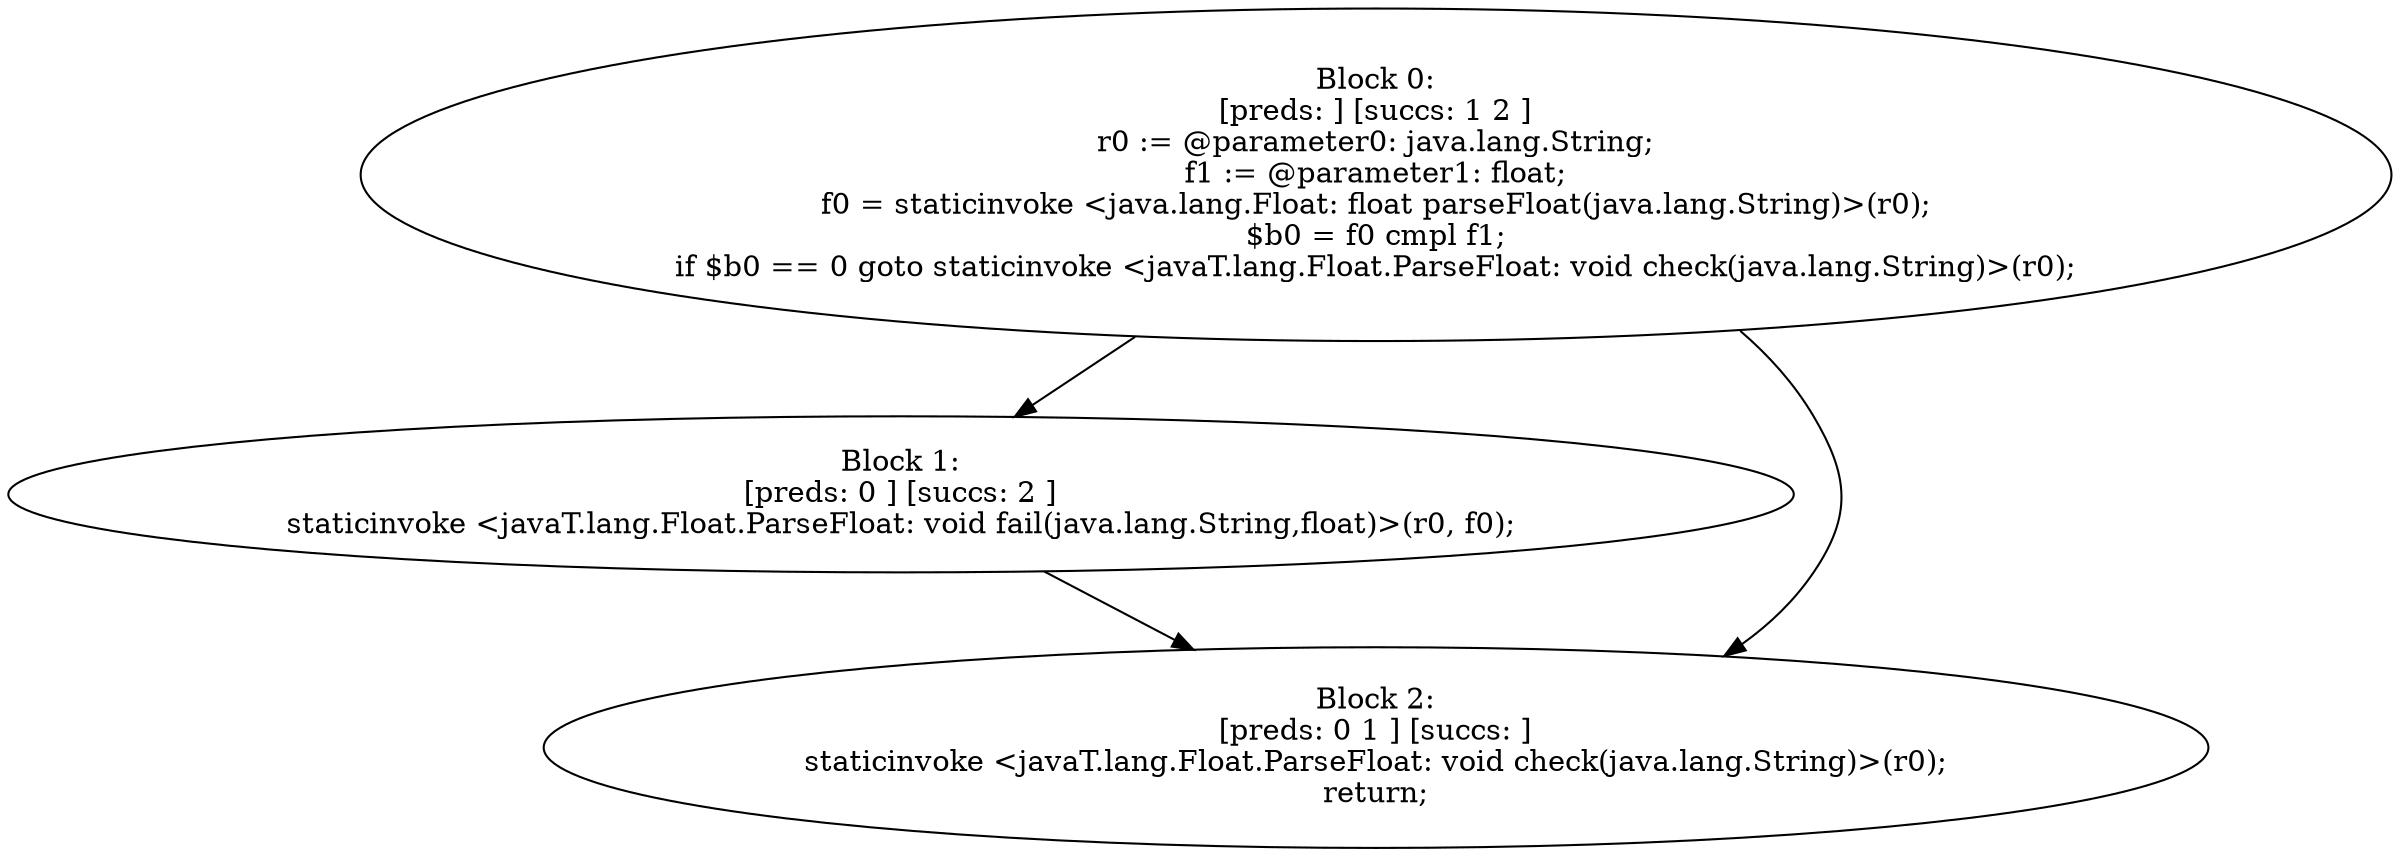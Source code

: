 digraph "unitGraph" {
    "Block 0:
[preds: ] [succs: 1 2 ]
r0 := @parameter0: java.lang.String;
f1 := @parameter1: float;
f0 = staticinvoke <java.lang.Float: float parseFloat(java.lang.String)>(r0);
$b0 = f0 cmpl f1;
if $b0 == 0 goto staticinvoke <javaT.lang.Float.ParseFloat: void check(java.lang.String)>(r0);
"
    "Block 1:
[preds: 0 ] [succs: 2 ]
staticinvoke <javaT.lang.Float.ParseFloat: void fail(java.lang.String,float)>(r0, f0);
"
    "Block 2:
[preds: 0 1 ] [succs: ]
staticinvoke <javaT.lang.Float.ParseFloat: void check(java.lang.String)>(r0);
return;
"
    "Block 0:
[preds: ] [succs: 1 2 ]
r0 := @parameter0: java.lang.String;
f1 := @parameter1: float;
f0 = staticinvoke <java.lang.Float: float parseFloat(java.lang.String)>(r0);
$b0 = f0 cmpl f1;
if $b0 == 0 goto staticinvoke <javaT.lang.Float.ParseFloat: void check(java.lang.String)>(r0);
"->"Block 1:
[preds: 0 ] [succs: 2 ]
staticinvoke <javaT.lang.Float.ParseFloat: void fail(java.lang.String,float)>(r0, f0);
";
    "Block 0:
[preds: ] [succs: 1 2 ]
r0 := @parameter0: java.lang.String;
f1 := @parameter1: float;
f0 = staticinvoke <java.lang.Float: float parseFloat(java.lang.String)>(r0);
$b0 = f0 cmpl f1;
if $b0 == 0 goto staticinvoke <javaT.lang.Float.ParseFloat: void check(java.lang.String)>(r0);
"->"Block 2:
[preds: 0 1 ] [succs: ]
staticinvoke <javaT.lang.Float.ParseFloat: void check(java.lang.String)>(r0);
return;
";
    "Block 1:
[preds: 0 ] [succs: 2 ]
staticinvoke <javaT.lang.Float.ParseFloat: void fail(java.lang.String,float)>(r0, f0);
"->"Block 2:
[preds: 0 1 ] [succs: ]
staticinvoke <javaT.lang.Float.ParseFloat: void check(java.lang.String)>(r0);
return;
";
}
